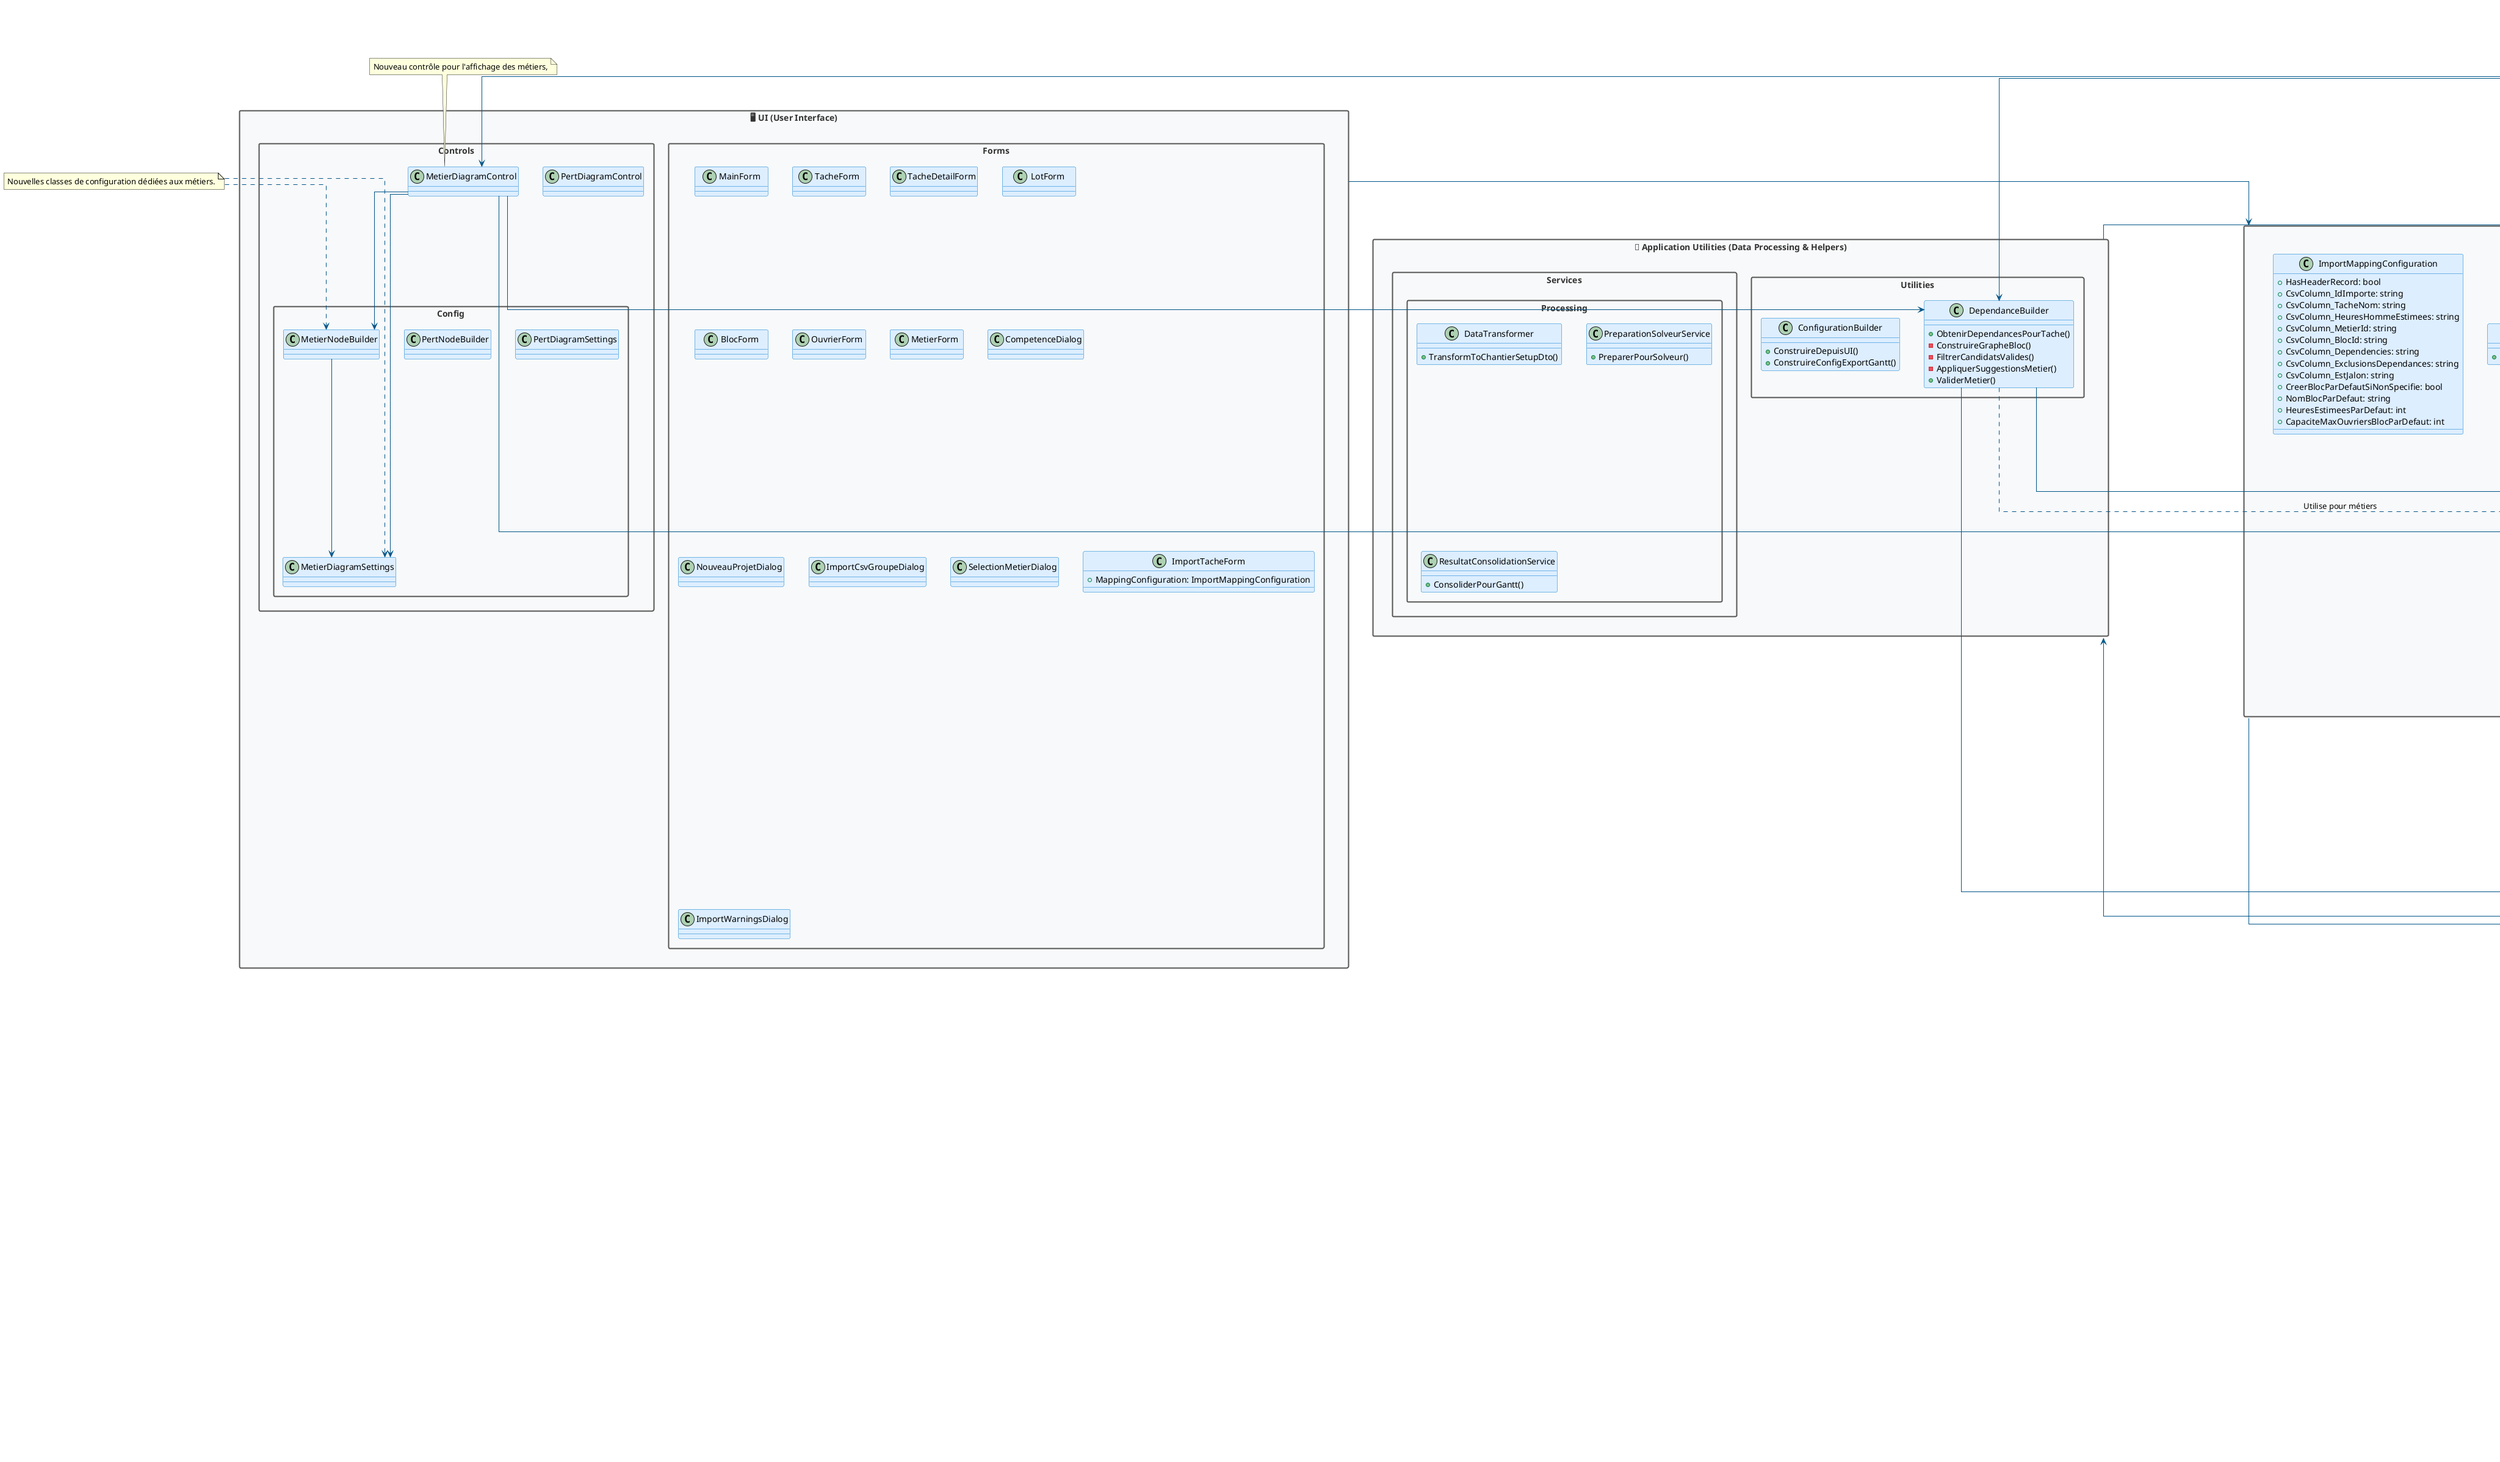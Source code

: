 @startuml
' --- Configuration FORCÉE pour layout vertical ---
!define DIRECTION top to bottom direction
top to bottom direction
skinparam minClassWidth 120
skinparam maxMessageSize 200
skinparam packageStyle rectangle
skinparam linetype ortho
skinparam ranksep 60
skinparam nodesep 40
skinparam package {
borderColor #555555
borderThickness 2
fontColor #333333
backgroundColor #F8F9FA
}
skinparam class {
borderColor #007ACC
backgroundColor #DDEEFF
arrowColor #005588
shadowing false
}
title Architecture Générale de l'Application (v0.3.8 - Refonte Métiers)

' ================================================
' === NIVEAU 1 : UI ===
' ================================================
package "🖥️ UI (User Interface)" as UI {
namespace Forms {
class MainForm
class TacheForm
class TacheDetailForm
class LotForm
class BlocForm
class OuvrierForm
class MetierForm
class CompetenceDialog
class NouveauProjetDialog
class ImportCsvGroupeDialog
class SelectionMetierDialog
class ImportTacheForm {
+MappingConfiguration: ImportMappingConfiguration
}
class ImportWarningsDialog
}
namespace Controls {
class PertDiagramControl
class MetierDiagramControl
}
namespace Controls.Config {
class PertDiagramSettings
class PertNodeBuilder
class MetierDiagramSettings
class MetierNodeBuilder
}
}
' ================================================
' === NIVEAU 2 : APPLICATION ===
' ================================================
package "🎯 Application (Orchestration & Workflows)" as APPLICATION {
namespace Services.Business {
class ProjetService {
+SauvegarderProjet()
+ChargerProjet()
+ValiderDonneesAvantPlanification()
+CreerNouveauProjet()
+ObtenirResumeProjet()
-- Métiers (Fusionné de MetierService) --
+AjouterMetier()
+ModifierMetier()
+SupprimerMetier()
+GetPrerequisForMetier()
+ObtenirMetiersTriesParDependance()
+GetAllMetiers()
+GetMetierById()
+GetDisplayColorForMetier()
+RemplacerTousLesMetiers()
}
class PlanificationService {
+ChargerDonnees()
+LancerPlanificationAsync()
+ObtenirStatistiquesTraitement()
}
}
class ImportOrchestrationService {
+ImporterTachesDepuisCsv(filePath, lotIdCible, mappingConfig, confirmerEcrasement)
}
class ImportMappingConfiguration {
+HasHeaderRecord: bool
+CsvColumn_IdImporte: string
+CsvColumn_TacheNom: string
+CsvColumn_HeuresHommeEstimees: string
+CsvColumn_MetierId: string
+CsvColumn_BlocId: string
+CsvColumn_Dependencies: string
+CsvColumn_ExclusionsDependances: string
+CsvColumn_EstJalon: string
+CreerBlocParDefautSiNonSpecifie: bool
+NomBlocParDefaut: string
+HeuresEstimeesParDefaut: int
+CapaciteMaxOuvriersBlocParDefaut: int
}
}
' ================================================
' === NIVEAU 3 : DOMAIN SERVICES ===
' ================================================
package "⚙️ Domain Services (Core Business Logic)" as DOMAIN_SERVICES {
namespace Services.Business {
class TacheService {
+AjouterTache()
+ModifierTache()
+SupprimerTache()
+ObtenirTachesParLot()
+ChargerTaches()
+ObtenirStatistiques()
}
class LotService {
+AjouterLot()
+ModifierLot()
+ObtenirTousLesLots()
+SupprimerLot()
+RemplacerTousLesLots()
}
class BlocService {
+AjouterBloc()
+ModifierBloc()
+ObtenirTousLesBlocs()
+SupprimerBloc()
+RemplacerTousLesBlocs()
}
class OuvrierService {
+AjouterOuvrier()
+ModifierOuvrier()
+SupprimerOuvrier()
+SupprimerCompetence()
+ObtenirTousLesOuvriers()
+ChargerOuvriers()
+ObtenirStatistiques()
}
}
}
' ================================================
' === NIVEAU 4 : APPLICATION UTILITIES ===
' ================================================
package "🔧 Application Utilities (Data Processing & Helpers)" as APP_UTILITIES {
namespace Services.Processing {
class DataTransformer {
+TransformToChantierSetupDto()
}
class PreparationSolveurService {
+PreparerPourSolveur()
}
class ResultatConsolidationService {
+ConsoliderPourGantt()
}
}
namespace Utilities {
class DependanceBuilder {
+ObtenirDependancesPourTache()
-ConstruireGrapheBloc()
-FiltrerCandidatsValides()
-AppliquerSuggestionsMetier()
+ValiderMetier()
}
class ConfigurationBuilder {
+ConstruireDepuisUI()
+ConstruireConfigExportGantt()
}
}
}
' ================================================
' === NIVEAU 5 : INFRASTRUCTURE ===
' ================================================
package "🏗️ Infrastructure (Data Access & Generic Utilities)" as INFRASTRUCTURE {
namespace Services.DataAccess {
class CsvDataService {
+ImportCsv()
+ExportCsv()
+ValidateCsvStructure()
}
class ExcelReader {
+ImportExcel()
+ImportSapOuvriers()
+ImportFieldwireTaches()
}
class GanttExportService {
+ExporterVersGanttProjectXml()
+GenererXmlGanttProjectConsolide()
}
class IdGeneratorService {
+GenererProchainLotId()
+GenererProchainBlocId()
+GenererProchainTacheId()
+ValiderFormatTacheId()
+GenererProchainMetierId()
+ValiderFormatMetierId()
}
class ImportService {
+ImporterTachesCSV(filePath, lotIdCible, mappingConfig, confirmerEcrasement)
-ViderLot()
-ImporterDonneesInitial()
-RemapperDependancesDesTaches()
}
class CsvImportException
class CsvExportException
class ExcelImportException
}
}
' ================================================
' === NIVEAU 6 : DOMAIN MODELS & DTOs ===
' ================================================
package "📊 Domain Models (Entities & DTOs)" as DOMAIN_MODELS {
namespace Data {
class Bloc
class Lot {
+Phases: ChantierPhase <<New>>
}
class Metier {
+Pictogram: string <<New>>
+Phases: ChantierPhase <<New>>
}
class Ouvrier
class Tache {
+IdImporte: string
}
class ProjetData
enum TypeActivite
enum ChantierPhase <<New>>
}
namespace Services.DataAccess {
class ConfigurationUI
class ImportResult
class ValidationResult
class ConfigurationIds
class TacheImportee
class ConfigurationExportGantt
class TacheGroupee
class TacheGantt
class RessourceGantt
}
namespace Services.Processing {
class ConsolidatedGanttDto
class GanttTaskItem
class PreparationResult
}
namespace Services.Business {
class PlanificationResultDto
class OuvrierInfo
class StatistiquesOuvriers
class StatistiquesTaches
class StatistiquesMappingMetiers
class InformationsProjet
class ValidationProjet
class ResumeImport
class ResumeProjet
class StatistiquesSimplifiees
class OldTacheFormat
class OldProjetDataFormat
class PlanificationException
class ProjetException
}
namespace Utilities {
class DependanceAffichage
enum EtatDependance
}
namespace Controls {
class TacheSelectedEventArgs
class ZoomChangedEventArgs
class MetierSelectedEventArgs <<New>>
}
}
' ================================================
' === NIVEAU 7 : EXTERNAL DEPENDENCIES ===
' ================================================
package "🌍 External Dependencies" as EXTERNAL {
namespace PlanAthena.Core.Facade {
class PlanAthenaCoreFacade
}
namespace PlanAthena.Core.Facade.Dto.Input {
class ChantierSetupInputDto
class TacheDto
class OuvrierDto
class BlocTravailDto
class LotTravauxDto
class MetierDto
class CalendrierTravailDefinitionDto
class OptimizationConfigDto
class CompetenceDto
}
namespace PlanAthena.Core.Facade.Dto.Output {
class ProcessChantierResultDto
class OptimisationResultDto
class AffectationDto
class AnalyseStatiqueResultatDto
class AnalysePostOptimisationResultatDto
class KpisGlobauxDto
class KpisParOuvrierDto
}
namespace PlanAthena.Core.Facade.Dto.Enums {
enum NiveauExpertise
enum TypeActivite
}
class QuikGraph <<Library>>
class CsvHelper <<Library>>
class Microsoft.Msagl <<Library>>
class System.Text.Json <<Library>>
}
' ================================================
' === RELATIONS VERTICALES ===
' ================================================
UI -down-> APPLICATION
APPLICATION -down-> DOMAIN_SERVICES
DOMAIN_SERVICES -down-> APP_UTILITIES
APP_UTILITIES -down-> INFRASTRUCTURE
INFRASTRUCTURE -down-> DOMAIN_MODELS
DOMAIN_MODELS -down-> EXTERNAL

' ================================================
' === RELATIONS DÉTAILLÉES SPÉCIFIQUES À LA REFONTE ===
' ================================================

' UI -> APPLICATION (ProjetService maintenant pour les métiers)
Forms.MainForm --> APPLICATION.Services.Business.ProjetService
Forms.OuvrierForm --> APPLICATION.Services.Business.ProjetService
Forms.TacheForm --> APPLICATION.Services.Business.ProjetService
Forms.TacheDetailForm --> APPLICATION.Services.Business.ProjetService
Forms.MetierForm --> APPLICATION.Services.Business.ProjetService

' UI -> NOUVEAUX CONTRÔLES DÉDIÉS AUX MÉTIERS
Forms.MetierForm --> UI.Controls.MetierDiagramControl
Forms.MetierForm --> INFRASTRUCTURE.Services.DataAccess.IdGeneratorService
Forms.MetierForm --> APP_UTILITIES.Utilities.DependanceBuilder

UI.Controls.MetierDiagramControl --> UI.Controls.Config.MetierDiagramSettings
UI.Controls.MetierDiagramControl --> UI.Controls.Config.MetierNodeBuilder
UI.Controls.MetierDiagramControl --> APPLICATION.Services.Business.ProjetService
UI.Controls.MetierDiagramControl --> APP_UTILITIES.Utilities.DependanceBuilder

UI.Controls.Config.MetierNodeBuilder --> UI.Controls.Config.MetierDiagramSettings
' MetierNodeBuilder n'a pas de dépendance directe à ProjetService, car les données (Metier) sont passées directement.
' Le GetDisplayColorForMetier sera appelé par MetierDiagramControl avant de passer la couleur au NodeBuilder si nécessaire.

' Impact sur PertDiagramControl et PertNodeBuilder (pas de changement dans leurs relations existantes)
' Ils restent pour les Taches et n'ont pas de dépendance directe aux nouveaux éléments Metier.

' APPLICATION -> DOMAIN SERVICES (ProjetService gère les Métiers)
APPLICATION.Services.Business.ProjetService --> DOMAIN_SERVICES.Services.Business.OuvrierService
APPLICATION.Services.Business.ProjetService --> DOMAIN_SERVICES.Services.Business.TacheService
APPLICATION.Services.Business.ProjetService --> DOMAIN_SERVICES.Services.Business.LotService
APPLICATION.Services.Business.ProjetService --> DOMAIN_SERVICES.Services.Business.BlocService

APPLICATION.Services.Business.PlanificationService --> APPLICATION.Services.Business.ProjetService

' APP UTILITIES -> APPLICATION (DependanceBuilder)
APP_UTILITIES.Utilities.DependanceBuilder --> APPLICATION.Services.Business.ProjetService
APP_UTILITIES.Utilities.DependanceBuilder --> DOMAIN_SERVICES.Services.Business.TacheService

' INFRASTRUCTURE -> DOMAIN MODELS (Nouvelles propriétés)
INFRASTRUCTURE.Services.DataAccess.IdGeneratorService --> DOMAIN_MODELS.Data.Metier

' INFRASTRUCTURE -> APPLICATION (Pour la gestion des IDs de métiers par IdGeneratorService)
INFRASTRUCTURE.Services.DataAccess.IdGeneratorService --> APPLICATION.Services.Business.ProjetService

' DOMAIN MODELS (Mise à jour des entités)
DOMAIN_MODELS.Data.Metier .up.|> DOMAIN_MODELS.Data.ProjetData 
DOMAIN_MODELS.Data.Lot --> DOMAIN_MODELS.Data.ChantierPhase
DOMAIN_MODELS.Data.Metier --> DOMAIN_MODELS.Data.ChantierPhase

' ================================================
' === REMARQUES ET NOUVELLES DÉPENDANCES ===
' ================================================
note top of APPLICATION.Services.Business.ProjetService
Assure la gestion centralisée des Métiers,
y compris le tri topologique et les couleurs.
Gère les dépendances circulaires avec
TacheService et BlocService via Func<T>.
end note

note "MetierService est supprimé et fusionné dans ProjetService." as NoteMetierServiceFusion
DOMAIN_SERVICES.Services.Business.OuvrierService ..> APPLICATION.Services.Business.ProjetService : Utilise pour métiers
DOMAIN_SERVICES.Services.Business.TacheService ..> APPLICATION.Services.Business.ProjetService : Utilise pour métiers
APP_UTILITIES.Utilities.DependanceBuilder ..> APPLICATION.Services.Business.ProjetService : Utilise pour métiers
APPLICATION.Services.Business.PlanificationService ..> APPLICATION.Services.Business.ProjetService : Utilise pour métiers

note "La classe Metier est déplacée/définie dans ProjetData.cs" as NoteMetierRelocation
DOMAIN_MODELS.Data.ProjetData .. NoteMetierRelocation

note "Nouveau contrôle pour l'affichage des métiers," as NoteNewMetierControl
NoteNewMetierControl .down-> UI.Controls.MetierDiagramControl

note "Nouvelles classes de configuration dédiées aux métiers." as NoteNewMetierConfig
NoteNewMetierConfig .down-> UI.Controls.Config.MetierDiagramSettings
NoteNewMetierConfig .down-> UI.Controls.Config.MetierNodeBuilder

@enduml